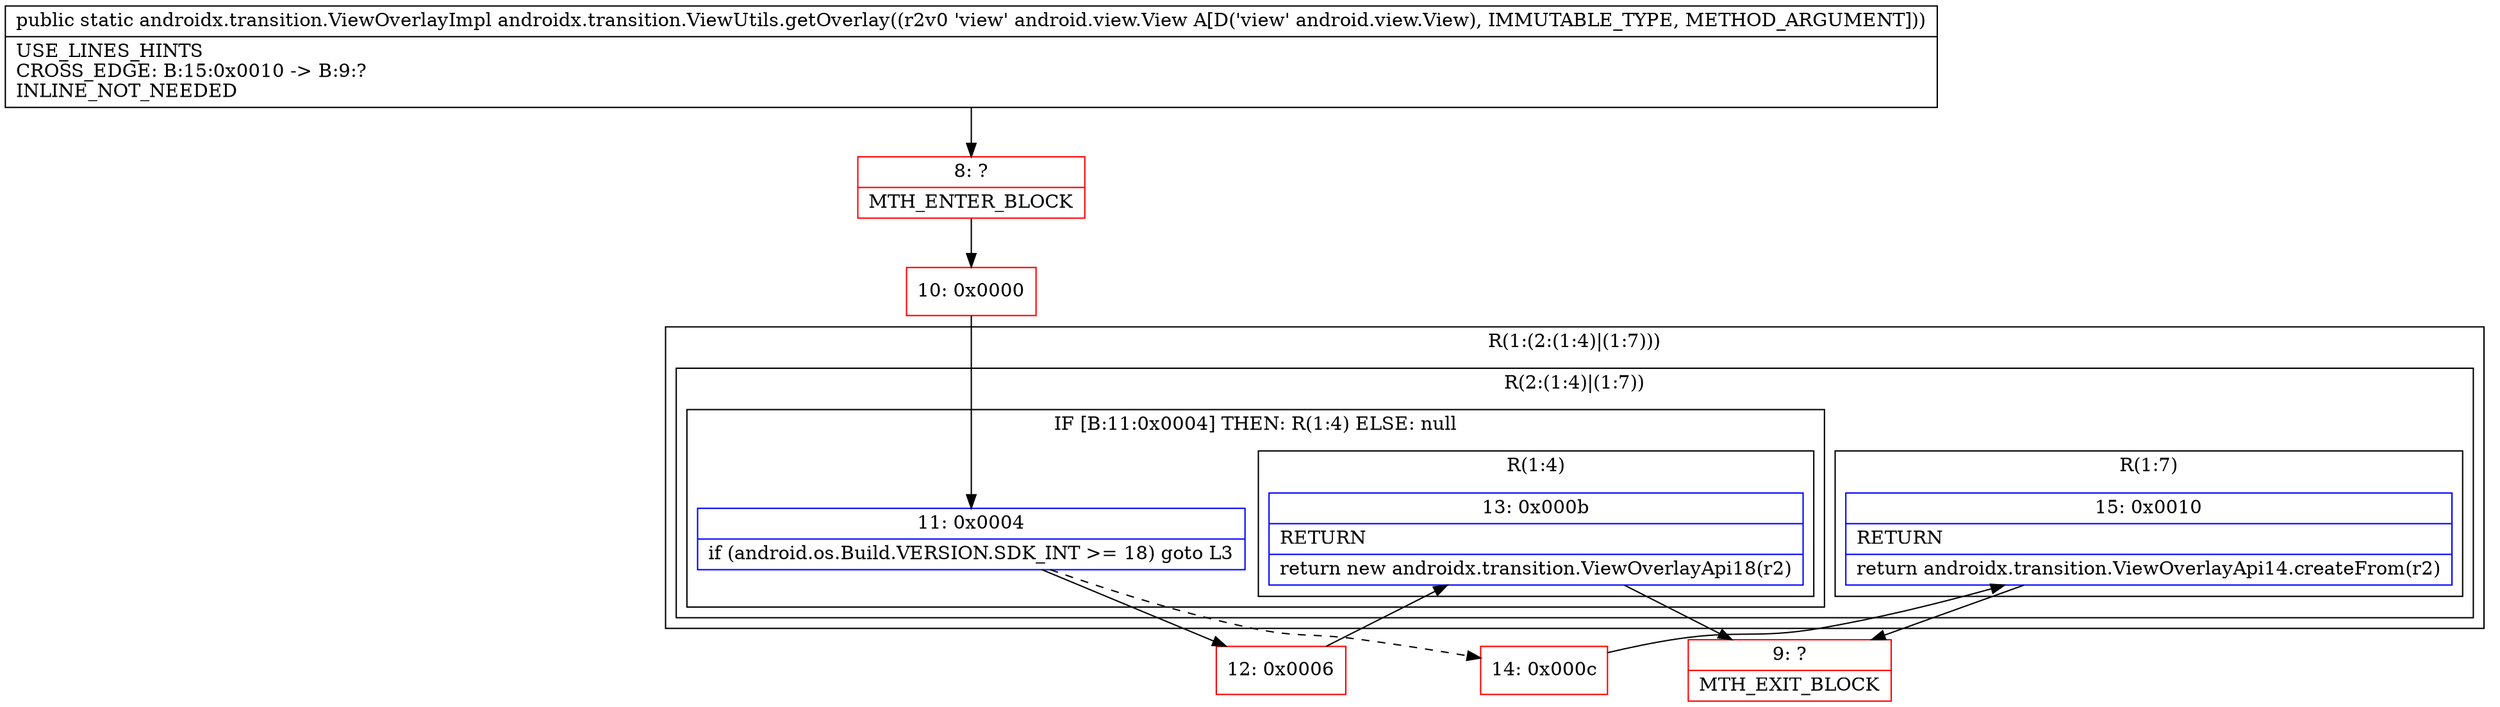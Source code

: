 digraph "CFG forandroidx.transition.ViewUtils.getOverlay(Landroid\/view\/View;)Landroidx\/transition\/ViewOverlayImpl;" {
subgraph cluster_Region_1016736066 {
label = "R(1:(2:(1:4)|(1:7)))";
node [shape=record,color=blue];
subgraph cluster_Region_1284804966 {
label = "R(2:(1:4)|(1:7))";
node [shape=record,color=blue];
subgraph cluster_IfRegion_1675501579 {
label = "IF [B:11:0x0004] THEN: R(1:4) ELSE: null";
node [shape=record,color=blue];
Node_11 [shape=record,label="{11\:\ 0x0004|if (android.os.Build.VERSION.SDK_INT \>= 18) goto L3\l}"];
subgraph cluster_Region_1808542516 {
label = "R(1:4)";
node [shape=record,color=blue];
Node_13 [shape=record,label="{13\:\ 0x000b|RETURN\l|return new androidx.transition.ViewOverlayApi18(r2)\l}"];
}
}
subgraph cluster_Region_108126006 {
label = "R(1:7)";
node [shape=record,color=blue];
Node_15 [shape=record,label="{15\:\ 0x0010|RETURN\l|return androidx.transition.ViewOverlayApi14.createFrom(r2)\l}"];
}
}
}
Node_8 [shape=record,color=red,label="{8\:\ ?|MTH_ENTER_BLOCK\l}"];
Node_10 [shape=record,color=red,label="{10\:\ 0x0000}"];
Node_12 [shape=record,color=red,label="{12\:\ 0x0006}"];
Node_9 [shape=record,color=red,label="{9\:\ ?|MTH_EXIT_BLOCK\l}"];
Node_14 [shape=record,color=red,label="{14\:\ 0x000c}"];
MethodNode[shape=record,label="{public static androidx.transition.ViewOverlayImpl androidx.transition.ViewUtils.getOverlay((r2v0 'view' android.view.View A[D('view' android.view.View), IMMUTABLE_TYPE, METHOD_ARGUMENT]))  | USE_LINES_HINTS\lCROSS_EDGE: B:15:0x0010 \-\> B:9:?\lINLINE_NOT_NEEDED\l}"];
MethodNode -> Node_8;Node_11 -> Node_12;
Node_11 -> Node_14[style=dashed];
Node_13 -> Node_9;
Node_15 -> Node_9;
Node_8 -> Node_10;
Node_10 -> Node_11;
Node_12 -> Node_13;
Node_14 -> Node_15;
}

